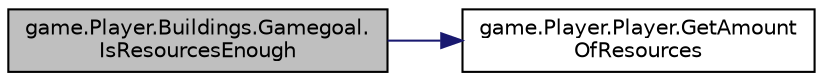 digraph "game.Player.Buildings.Gamegoal.IsResourcesEnough"
{
 // LATEX_PDF_SIZE
  edge [fontname="Helvetica",fontsize="10",labelfontname="Helvetica",labelfontsize="10"];
  node [fontname="Helvetica",fontsize="10",shape=record];
  rankdir="LR";
  Node1 [label="game.Player.Buildings.Gamegoal.\lIsResourcesEnough",height=0.2,width=0.4,color="black", fillcolor="grey75", style="filled", fontcolor="black",tooltip="Проверка, хватает ли ресурсов для постройки."];
  Node1 -> Node2 [color="midnightblue",fontsize="10",style="solid",fontname="Helvetica"];
  Node2 [label="game.Player.Player.GetAmount\lOfResources",height=0.2,width=0.4,color="black", fillcolor="white", style="filled",URL="$classgame_1_1_player_1_1_player.html#ac611a3bcfc5f2e198c059ce0d4c1f48a",tooltip="Метод возращающий кол-во ресурса."];
}
